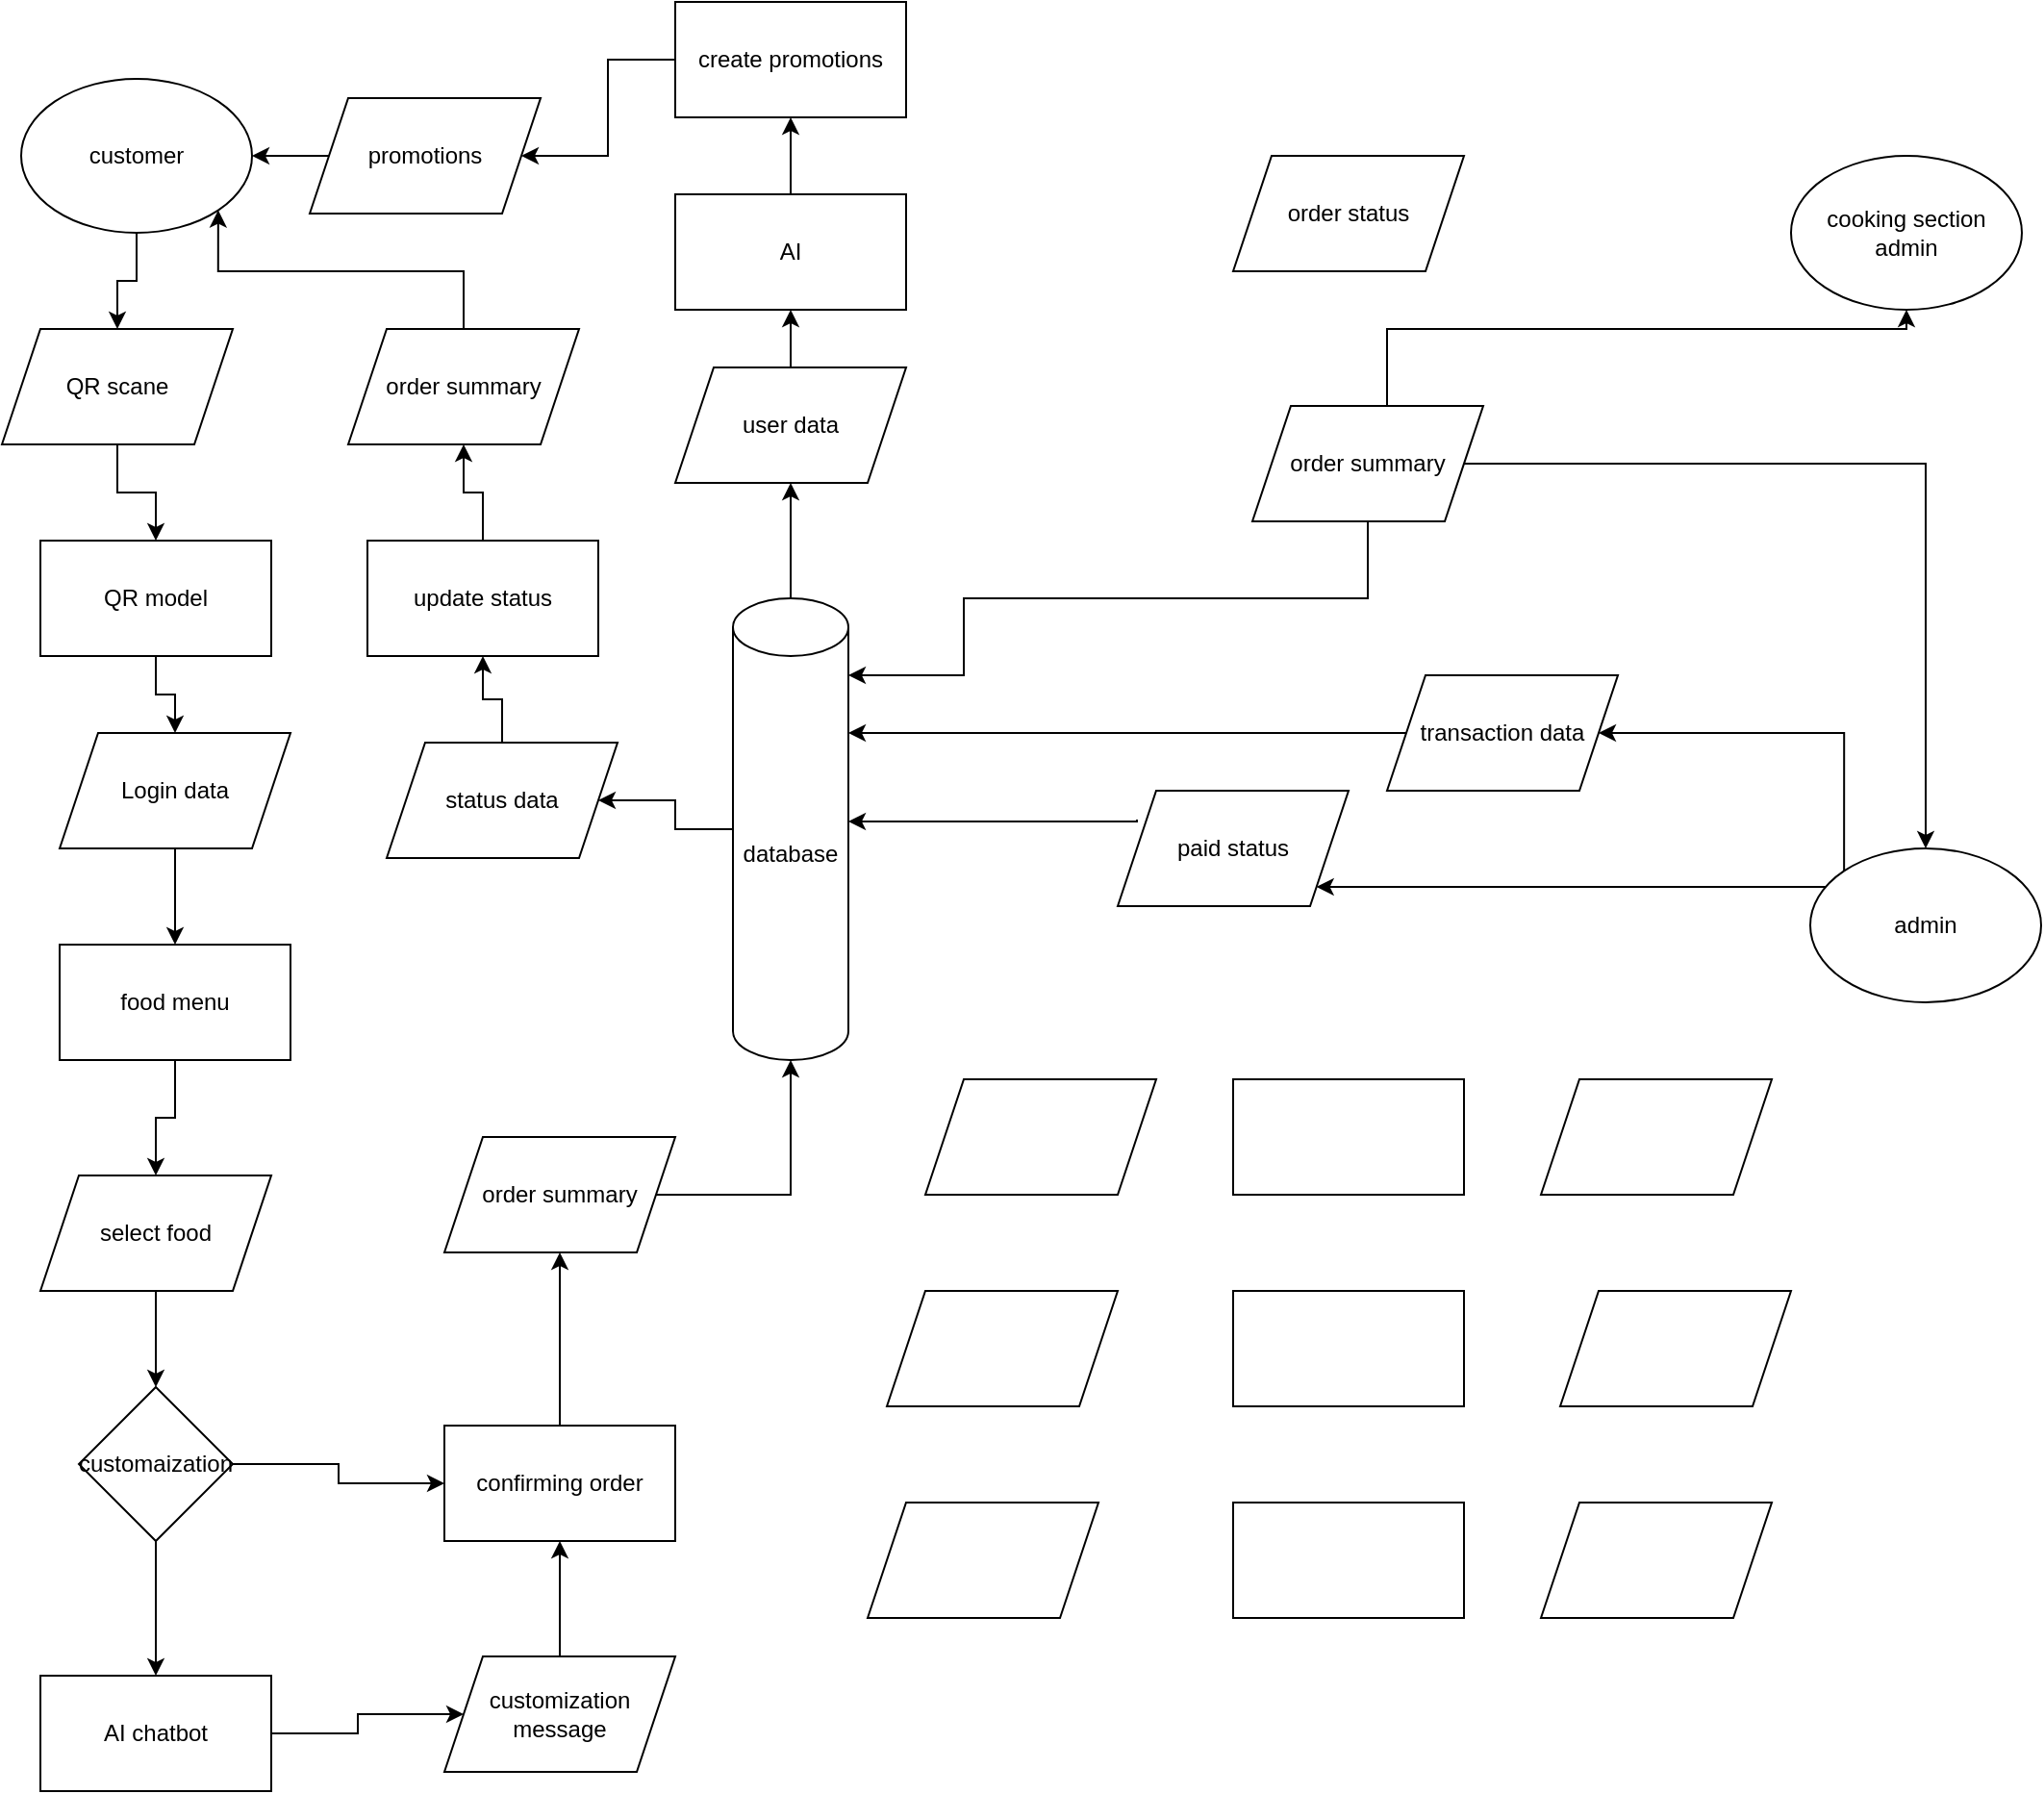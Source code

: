 <mxfile version="28.0.7">
  <diagram name="Page-1" id="G_To-kfEnW1Tt4dK6aYy">
    <mxGraphModel dx="1426" dy="912" grid="1" gridSize="10" guides="1" tooltips="1" connect="1" arrows="1" fold="1" page="1" pageScale="1" pageWidth="1100" pageHeight="850" math="0" shadow="0">
      <root>
        <mxCell id="0" />
        <mxCell id="1" parent="0" />
        <mxCell id="4_LO66A1AGEw9mpRM7PJ-48" value="" style="edgeStyle=orthogonalEdgeStyle;rounded=0;orthogonalLoop=1;jettySize=auto;html=1;" edge="1" parent="1" source="4_LO66A1AGEw9mpRM7PJ-1" target="4_LO66A1AGEw9mpRM7PJ-7">
          <mxGeometry relative="1" as="geometry" />
        </mxCell>
        <mxCell id="4_LO66A1AGEw9mpRM7PJ-1" value="QR model" style="rounded=0;whiteSpace=wrap;html=1;" vertex="1" parent="1">
          <mxGeometry x="30" y="290" width="120" height="60" as="geometry" />
        </mxCell>
        <mxCell id="4_LO66A1AGEw9mpRM7PJ-50" value="" style="edgeStyle=orthogonalEdgeStyle;rounded=0;orthogonalLoop=1;jettySize=auto;html=1;" edge="1" parent="1" source="4_LO66A1AGEw9mpRM7PJ-2" target="4_LO66A1AGEw9mpRM7PJ-8">
          <mxGeometry relative="1" as="geometry" />
        </mxCell>
        <mxCell id="4_LO66A1AGEw9mpRM7PJ-2" value="food menu" style="rounded=0;whiteSpace=wrap;html=1;" vertex="1" parent="1">
          <mxGeometry x="40" y="500" width="120" height="60" as="geometry" />
        </mxCell>
        <mxCell id="4_LO66A1AGEw9mpRM7PJ-61" value="" style="edgeStyle=orthogonalEdgeStyle;rounded=0;orthogonalLoop=1;jettySize=auto;html=1;" edge="1" parent="1" source="4_LO66A1AGEw9mpRM7PJ-3" target="4_LO66A1AGEw9mpRM7PJ-33">
          <mxGeometry relative="1" as="geometry">
            <Array as="points">
              <mxPoint x="880" y="470" />
              <mxPoint x="880" y="470" />
            </Array>
          </mxGeometry>
        </mxCell>
        <mxCell id="4_LO66A1AGEw9mpRM7PJ-66" style="edgeStyle=orthogonalEdgeStyle;rounded=0;orthogonalLoop=1;jettySize=auto;html=1;exitX=0;exitY=0;exitDx=0;exitDy=0;" edge="1" parent="1" source="4_LO66A1AGEw9mpRM7PJ-3" target="4_LO66A1AGEw9mpRM7PJ-31">
          <mxGeometry relative="1" as="geometry">
            <Array as="points">
              <mxPoint x="968" y="390" />
            </Array>
          </mxGeometry>
        </mxCell>
        <mxCell id="4_LO66A1AGEw9mpRM7PJ-3" value="admin" style="ellipse;whiteSpace=wrap;html=1;" vertex="1" parent="1">
          <mxGeometry x="950" y="450" width="120" height="80" as="geometry" />
        </mxCell>
        <mxCell id="4_LO66A1AGEw9mpRM7PJ-4" value="cooking section admin" style="ellipse;whiteSpace=wrap;html=1;" vertex="1" parent="1">
          <mxGeometry x="940" y="90" width="120" height="80" as="geometry" />
        </mxCell>
        <mxCell id="4_LO66A1AGEw9mpRM7PJ-41" value="" style="edgeStyle=orthogonalEdgeStyle;rounded=0;orthogonalLoop=1;jettySize=auto;html=1;" edge="1" parent="1" source="4_LO66A1AGEw9mpRM7PJ-5" target="4_LO66A1AGEw9mpRM7PJ-14">
          <mxGeometry relative="1" as="geometry" />
        </mxCell>
        <mxCell id="4_LO66A1AGEw9mpRM7PJ-42" value="" style="edgeStyle=orthogonalEdgeStyle;rounded=0;orthogonalLoop=1;jettySize=auto;html=1;" edge="1" parent="1" source="4_LO66A1AGEw9mpRM7PJ-5" target="4_LO66A1AGEw9mpRM7PJ-35">
          <mxGeometry relative="1" as="geometry" />
        </mxCell>
        <mxCell id="4_LO66A1AGEw9mpRM7PJ-5" value="database" style="shape=cylinder3;whiteSpace=wrap;html=1;boundedLbl=1;backgroundOutline=1;size=15;" vertex="1" parent="1">
          <mxGeometry x="390" y="320" width="60" height="240" as="geometry" />
        </mxCell>
        <mxCell id="4_LO66A1AGEw9mpRM7PJ-47" value="" style="edgeStyle=orthogonalEdgeStyle;rounded=0;orthogonalLoop=1;jettySize=auto;html=1;" edge="1" parent="1" source="4_LO66A1AGEw9mpRM7PJ-6" target="4_LO66A1AGEw9mpRM7PJ-1">
          <mxGeometry relative="1" as="geometry" />
        </mxCell>
        <mxCell id="4_LO66A1AGEw9mpRM7PJ-6" value="QR scane" style="shape=parallelogram;perimeter=parallelogramPerimeter;whiteSpace=wrap;html=1;fixedSize=1;" vertex="1" parent="1">
          <mxGeometry x="10" y="180" width="120" height="60" as="geometry" />
        </mxCell>
        <mxCell id="4_LO66A1AGEw9mpRM7PJ-49" value="" style="edgeStyle=orthogonalEdgeStyle;rounded=0;orthogonalLoop=1;jettySize=auto;html=1;" edge="1" parent="1" source="4_LO66A1AGEw9mpRM7PJ-7" target="4_LO66A1AGEw9mpRM7PJ-2">
          <mxGeometry relative="1" as="geometry" />
        </mxCell>
        <mxCell id="4_LO66A1AGEw9mpRM7PJ-7" value="Login data" style="shape=parallelogram;perimeter=parallelogramPerimeter;whiteSpace=wrap;html=1;fixedSize=1;" vertex="1" parent="1">
          <mxGeometry x="40" y="390" width="120" height="60" as="geometry" />
        </mxCell>
        <mxCell id="4_LO66A1AGEw9mpRM7PJ-51" value="" style="edgeStyle=orthogonalEdgeStyle;rounded=0;orthogonalLoop=1;jettySize=auto;html=1;" edge="1" parent="1" source="4_LO66A1AGEw9mpRM7PJ-8" target="4_LO66A1AGEw9mpRM7PJ-9">
          <mxGeometry relative="1" as="geometry" />
        </mxCell>
        <mxCell id="4_LO66A1AGEw9mpRM7PJ-8" value="select food" style="shape=parallelogram;perimeter=parallelogramPerimeter;whiteSpace=wrap;html=1;fixedSize=1;" vertex="1" parent="1">
          <mxGeometry x="30" y="620" width="120" height="60" as="geometry" />
        </mxCell>
        <mxCell id="4_LO66A1AGEw9mpRM7PJ-52" value="" style="edgeStyle=orthogonalEdgeStyle;rounded=0;orthogonalLoop=1;jettySize=auto;html=1;" edge="1" parent="1" source="4_LO66A1AGEw9mpRM7PJ-9" target="4_LO66A1AGEw9mpRM7PJ-10">
          <mxGeometry relative="1" as="geometry" />
        </mxCell>
        <mxCell id="4_LO66A1AGEw9mpRM7PJ-53" value="" style="edgeStyle=orthogonalEdgeStyle;rounded=0;orthogonalLoop=1;jettySize=auto;html=1;" edge="1" parent="1" source="4_LO66A1AGEw9mpRM7PJ-9" target="4_LO66A1AGEw9mpRM7PJ-12">
          <mxGeometry relative="1" as="geometry" />
        </mxCell>
        <mxCell id="4_LO66A1AGEw9mpRM7PJ-9" value="customaization" style="rhombus;whiteSpace=wrap;html=1;" vertex="1" parent="1">
          <mxGeometry x="50" y="730" width="80" height="80" as="geometry" />
        </mxCell>
        <mxCell id="4_LO66A1AGEw9mpRM7PJ-54" value="" style="edgeStyle=orthogonalEdgeStyle;rounded=0;orthogonalLoop=1;jettySize=auto;html=1;" edge="1" parent="1" source="4_LO66A1AGEw9mpRM7PJ-10" target="4_LO66A1AGEw9mpRM7PJ-11">
          <mxGeometry relative="1" as="geometry" />
        </mxCell>
        <mxCell id="4_LO66A1AGEw9mpRM7PJ-10" value="AI chatbot" style="rounded=0;whiteSpace=wrap;html=1;" vertex="1" parent="1">
          <mxGeometry x="30" y="880" width="120" height="60" as="geometry" />
        </mxCell>
        <mxCell id="4_LO66A1AGEw9mpRM7PJ-55" value="" style="edgeStyle=orthogonalEdgeStyle;rounded=0;orthogonalLoop=1;jettySize=auto;html=1;" edge="1" parent="1" source="4_LO66A1AGEw9mpRM7PJ-11" target="4_LO66A1AGEw9mpRM7PJ-12">
          <mxGeometry relative="1" as="geometry" />
        </mxCell>
        <mxCell id="4_LO66A1AGEw9mpRM7PJ-11" value="customization message" style="shape=parallelogram;perimeter=parallelogramPerimeter;whiteSpace=wrap;html=1;fixedSize=1;" vertex="1" parent="1">
          <mxGeometry x="240" y="870" width="120" height="60" as="geometry" />
        </mxCell>
        <mxCell id="4_LO66A1AGEw9mpRM7PJ-56" value="" style="edgeStyle=orthogonalEdgeStyle;rounded=0;orthogonalLoop=1;jettySize=auto;html=1;" edge="1" parent="1" source="4_LO66A1AGEw9mpRM7PJ-12" target="4_LO66A1AGEw9mpRM7PJ-13">
          <mxGeometry relative="1" as="geometry" />
        </mxCell>
        <mxCell id="4_LO66A1AGEw9mpRM7PJ-12" value="confirming order" style="rounded=0;whiteSpace=wrap;html=1;" vertex="1" parent="1">
          <mxGeometry x="240" y="750" width="120" height="60" as="geometry" />
        </mxCell>
        <mxCell id="4_LO66A1AGEw9mpRM7PJ-57" value="" style="edgeStyle=orthogonalEdgeStyle;rounded=0;orthogonalLoop=1;jettySize=auto;html=1;" edge="1" parent="1" source="4_LO66A1AGEw9mpRM7PJ-13" target="4_LO66A1AGEw9mpRM7PJ-5">
          <mxGeometry relative="1" as="geometry" />
        </mxCell>
        <mxCell id="4_LO66A1AGEw9mpRM7PJ-13" value="order summary" style="shape=parallelogram;perimeter=parallelogramPerimeter;whiteSpace=wrap;html=1;fixedSize=1;" vertex="1" parent="1">
          <mxGeometry x="240" y="600" width="120" height="60" as="geometry" />
        </mxCell>
        <mxCell id="4_LO66A1AGEw9mpRM7PJ-37" value="" style="edgeStyle=orthogonalEdgeStyle;rounded=0;orthogonalLoop=1;jettySize=auto;html=1;" edge="1" parent="1" source="4_LO66A1AGEw9mpRM7PJ-14" target="4_LO66A1AGEw9mpRM7PJ-15">
          <mxGeometry relative="1" as="geometry" />
        </mxCell>
        <mxCell id="4_LO66A1AGEw9mpRM7PJ-14" value="user data" style="shape=parallelogram;perimeter=parallelogramPerimeter;whiteSpace=wrap;html=1;fixedSize=1;" vertex="1" parent="1">
          <mxGeometry x="360" y="200" width="120" height="60" as="geometry" />
        </mxCell>
        <mxCell id="4_LO66A1AGEw9mpRM7PJ-38" value="" style="edgeStyle=orthogonalEdgeStyle;rounded=0;orthogonalLoop=1;jettySize=auto;html=1;" edge="1" parent="1" source="4_LO66A1AGEw9mpRM7PJ-15" target="4_LO66A1AGEw9mpRM7PJ-36">
          <mxGeometry relative="1" as="geometry" />
        </mxCell>
        <mxCell id="4_LO66A1AGEw9mpRM7PJ-15" value="AI" style="rounded=0;whiteSpace=wrap;html=1;" vertex="1" parent="1">
          <mxGeometry x="360" y="110" width="120" height="60" as="geometry" />
        </mxCell>
        <mxCell id="4_LO66A1AGEw9mpRM7PJ-40" value="" style="edgeStyle=orthogonalEdgeStyle;rounded=0;orthogonalLoop=1;jettySize=auto;html=1;" edge="1" parent="1" source="4_LO66A1AGEw9mpRM7PJ-16" target="4_LO66A1AGEw9mpRM7PJ-23">
          <mxGeometry relative="1" as="geometry" />
        </mxCell>
        <mxCell id="4_LO66A1AGEw9mpRM7PJ-16" value="promotions" style="shape=parallelogram;perimeter=parallelogramPerimeter;whiteSpace=wrap;html=1;fixedSize=1;" vertex="1" parent="1">
          <mxGeometry x="170" y="60" width="120" height="60" as="geometry" />
        </mxCell>
        <mxCell id="4_LO66A1AGEw9mpRM7PJ-17" value="order status" style="shape=parallelogram;perimeter=parallelogramPerimeter;whiteSpace=wrap;html=1;fixedSize=1;" vertex="1" parent="1">
          <mxGeometry x="650" y="90" width="120" height="60" as="geometry" />
        </mxCell>
        <mxCell id="4_LO66A1AGEw9mpRM7PJ-58" value="" style="edgeStyle=orthogonalEdgeStyle;rounded=0;orthogonalLoop=1;jettySize=auto;html=1;" edge="1" parent="1" source="4_LO66A1AGEw9mpRM7PJ-18" target="4_LO66A1AGEw9mpRM7PJ-5">
          <mxGeometry relative="1" as="geometry">
            <Array as="points">
              <mxPoint x="510" y="320" />
              <mxPoint x="510" y="360" />
            </Array>
          </mxGeometry>
        </mxCell>
        <mxCell id="4_LO66A1AGEw9mpRM7PJ-59" value="" style="edgeStyle=orthogonalEdgeStyle;rounded=0;orthogonalLoop=1;jettySize=auto;html=1;entryX=0.5;entryY=0;entryDx=0;entryDy=0;" edge="1" parent="1" source="4_LO66A1AGEw9mpRM7PJ-18" target="4_LO66A1AGEw9mpRM7PJ-3">
          <mxGeometry relative="1" as="geometry" />
        </mxCell>
        <mxCell id="4_LO66A1AGEw9mpRM7PJ-60" value="" style="edgeStyle=orthogonalEdgeStyle;rounded=0;orthogonalLoop=1;jettySize=auto;html=1;" edge="1" parent="1" source="4_LO66A1AGEw9mpRM7PJ-18" target="4_LO66A1AGEw9mpRM7PJ-4">
          <mxGeometry relative="1" as="geometry">
            <Array as="points">
              <mxPoint x="730" y="180" />
              <mxPoint x="1000" y="180" />
            </Array>
          </mxGeometry>
        </mxCell>
        <mxCell id="4_LO66A1AGEw9mpRM7PJ-18" value="order summary" style="shape=parallelogram;perimeter=parallelogramPerimeter;whiteSpace=wrap;html=1;fixedSize=1;" vertex="1" parent="1">
          <mxGeometry x="660" y="220" width="120" height="60" as="geometry" />
        </mxCell>
        <mxCell id="4_LO66A1AGEw9mpRM7PJ-45" value="" style="edgeStyle=orthogonalEdgeStyle;rounded=0;orthogonalLoop=1;jettySize=auto;html=1;entryX=1;entryY=1;entryDx=0;entryDy=0;" edge="1" parent="1" source="4_LO66A1AGEw9mpRM7PJ-19" target="4_LO66A1AGEw9mpRM7PJ-23">
          <mxGeometry relative="1" as="geometry">
            <Array as="points">
              <mxPoint x="250" y="150" />
              <mxPoint x="122" y="150" />
            </Array>
          </mxGeometry>
        </mxCell>
        <mxCell id="4_LO66A1AGEw9mpRM7PJ-19" value="order summary" style="shape=parallelogram;perimeter=parallelogramPerimeter;whiteSpace=wrap;html=1;fixedSize=1;" vertex="1" parent="1">
          <mxGeometry x="190" y="180" width="120" height="60" as="geometry" />
        </mxCell>
        <mxCell id="4_LO66A1AGEw9mpRM7PJ-20" value="" style="shape=parallelogram;perimeter=parallelogramPerimeter;whiteSpace=wrap;html=1;fixedSize=1;" vertex="1" parent="1">
          <mxGeometry x="490" y="570" width="120" height="60" as="geometry" />
        </mxCell>
        <mxCell id="4_LO66A1AGEw9mpRM7PJ-21" value="" style="shape=parallelogram;perimeter=parallelogramPerimeter;whiteSpace=wrap;html=1;fixedSize=1;" vertex="1" parent="1">
          <mxGeometry x="470" y="680" width="120" height="60" as="geometry" />
        </mxCell>
        <mxCell id="4_LO66A1AGEw9mpRM7PJ-22" value="" style="shape=parallelogram;perimeter=parallelogramPerimeter;whiteSpace=wrap;html=1;fixedSize=1;" vertex="1" parent="1">
          <mxGeometry x="460" y="790" width="120" height="60" as="geometry" />
        </mxCell>
        <mxCell id="4_LO66A1AGEw9mpRM7PJ-46" value="" style="edgeStyle=orthogonalEdgeStyle;rounded=0;orthogonalLoop=1;jettySize=auto;html=1;" edge="1" parent="1" source="4_LO66A1AGEw9mpRM7PJ-23" target="4_LO66A1AGEw9mpRM7PJ-6">
          <mxGeometry relative="1" as="geometry" />
        </mxCell>
        <mxCell id="4_LO66A1AGEw9mpRM7PJ-23" value="customer" style="ellipse;whiteSpace=wrap;html=1;" vertex="1" parent="1">
          <mxGeometry x="20" y="50" width="120" height="80" as="geometry" />
        </mxCell>
        <mxCell id="4_LO66A1AGEw9mpRM7PJ-24" value="" style="rounded=0;whiteSpace=wrap;html=1;" vertex="1" parent="1">
          <mxGeometry x="650" y="570" width="120" height="60" as="geometry" />
        </mxCell>
        <mxCell id="4_LO66A1AGEw9mpRM7PJ-25" value="" style="shape=parallelogram;perimeter=parallelogramPerimeter;whiteSpace=wrap;html=1;fixedSize=1;" vertex="1" parent="1">
          <mxGeometry x="810" y="570" width="120" height="60" as="geometry" />
        </mxCell>
        <mxCell id="4_LO66A1AGEw9mpRM7PJ-26" value="" style="rounded=0;whiteSpace=wrap;html=1;" vertex="1" parent="1">
          <mxGeometry x="650" y="680" width="120" height="60" as="geometry" />
        </mxCell>
        <mxCell id="4_LO66A1AGEw9mpRM7PJ-27" value="" style="shape=parallelogram;perimeter=parallelogramPerimeter;whiteSpace=wrap;html=1;fixedSize=1;" vertex="1" parent="1">
          <mxGeometry x="820" y="680" width="120" height="60" as="geometry" />
        </mxCell>
        <mxCell id="4_LO66A1AGEw9mpRM7PJ-29" value="" style="rounded=0;whiteSpace=wrap;html=1;" vertex="1" parent="1">
          <mxGeometry x="650" y="790" width="120" height="60" as="geometry" />
        </mxCell>
        <mxCell id="4_LO66A1AGEw9mpRM7PJ-30" value="" style="shape=parallelogram;perimeter=parallelogramPerimeter;whiteSpace=wrap;html=1;fixedSize=1;" vertex="1" parent="1">
          <mxGeometry x="810" y="790" width="120" height="60" as="geometry" />
        </mxCell>
        <mxCell id="4_LO66A1AGEw9mpRM7PJ-67" value="" style="edgeStyle=orthogonalEdgeStyle;rounded=0;orthogonalLoop=1;jettySize=auto;html=1;" edge="1" parent="1" source="4_LO66A1AGEw9mpRM7PJ-31" target="4_LO66A1AGEw9mpRM7PJ-5">
          <mxGeometry relative="1" as="geometry">
            <Array as="points">
              <mxPoint x="520" y="390" />
              <mxPoint x="520" y="390" />
            </Array>
          </mxGeometry>
        </mxCell>
        <mxCell id="4_LO66A1AGEw9mpRM7PJ-31" value="transaction data" style="shape=parallelogram;perimeter=parallelogramPerimeter;whiteSpace=wrap;html=1;fixedSize=1;" vertex="1" parent="1">
          <mxGeometry x="730" y="360" width="120" height="60" as="geometry" />
        </mxCell>
        <mxCell id="4_LO66A1AGEw9mpRM7PJ-62" value="" style="edgeStyle=orthogonalEdgeStyle;rounded=0;orthogonalLoop=1;jettySize=auto;html=1;" edge="1" parent="1" target="4_LO66A1AGEw9mpRM7PJ-5">
          <mxGeometry relative="1" as="geometry">
            <mxPoint x="600" y="435" as="sourcePoint" />
            <mxPoint x="450" y="415" as="targetPoint" />
            <Array as="points">
              <mxPoint x="600" y="436" />
            </Array>
          </mxGeometry>
        </mxCell>
        <mxCell id="4_LO66A1AGEw9mpRM7PJ-33" value="paid status" style="shape=parallelogram;perimeter=parallelogramPerimeter;whiteSpace=wrap;html=1;fixedSize=1;" vertex="1" parent="1">
          <mxGeometry x="590" y="420" width="120" height="60" as="geometry" />
        </mxCell>
        <mxCell id="4_LO66A1AGEw9mpRM7PJ-44" value="" style="edgeStyle=orthogonalEdgeStyle;rounded=0;orthogonalLoop=1;jettySize=auto;html=1;" edge="1" parent="1" source="4_LO66A1AGEw9mpRM7PJ-34" target="4_LO66A1AGEw9mpRM7PJ-19">
          <mxGeometry relative="1" as="geometry" />
        </mxCell>
        <mxCell id="4_LO66A1AGEw9mpRM7PJ-34" value="update status" style="rounded=0;whiteSpace=wrap;html=1;" vertex="1" parent="1">
          <mxGeometry x="200" y="290" width="120" height="60" as="geometry" />
        </mxCell>
        <mxCell id="4_LO66A1AGEw9mpRM7PJ-43" value="" style="edgeStyle=orthogonalEdgeStyle;rounded=0;orthogonalLoop=1;jettySize=auto;html=1;" edge="1" parent="1" source="4_LO66A1AGEw9mpRM7PJ-35" target="4_LO66A1AGEw9mpRM7PJ-34">
          <mxGeometry relative="1" as="geometry" />
        </mxCell>
        <mxCell id="4_LO66A1AGEw9mpRM7PJ-35" value="status data" style="shape=parallelogram;perimeter=parallelogramPerimeter;whiteSpace=wrap;html=1;fixedSize=1;" vertex="1" parent="1">
          <mxGeometry x="210" y="395" width="120" height="60" as="geometry" />
        </mxCell>
        <mxCell id="4_LO66A1AGEw9mpRM7PJ-39" value="" style="edgeStyle=orthogonalEdgeStyle;rounded=0;orthogonalLoop=1;jettySize=auto;html=1;" edge="1" parent="1" source="4_LO66A1AGEw9mpRM7PJ-36" target="4_LO66A1AGEw9mpRM7PJ-16">
          <mxGeometry relative="1" as="geometry" />
        </mxCell>
        <mxCell id="4_LO66A1AGEw9mpRM7PJ-36" value="create promotions" style="rounded=0;whiteSpace=wrap;html=1;" vertex="1" parent="1">
          <mxGeometry x="360" y="10" width="120" height="60" as="geometry" />
        </mxCell>
      </root>
    </mxGraphModel>
  </diagram>
</mxfile>
